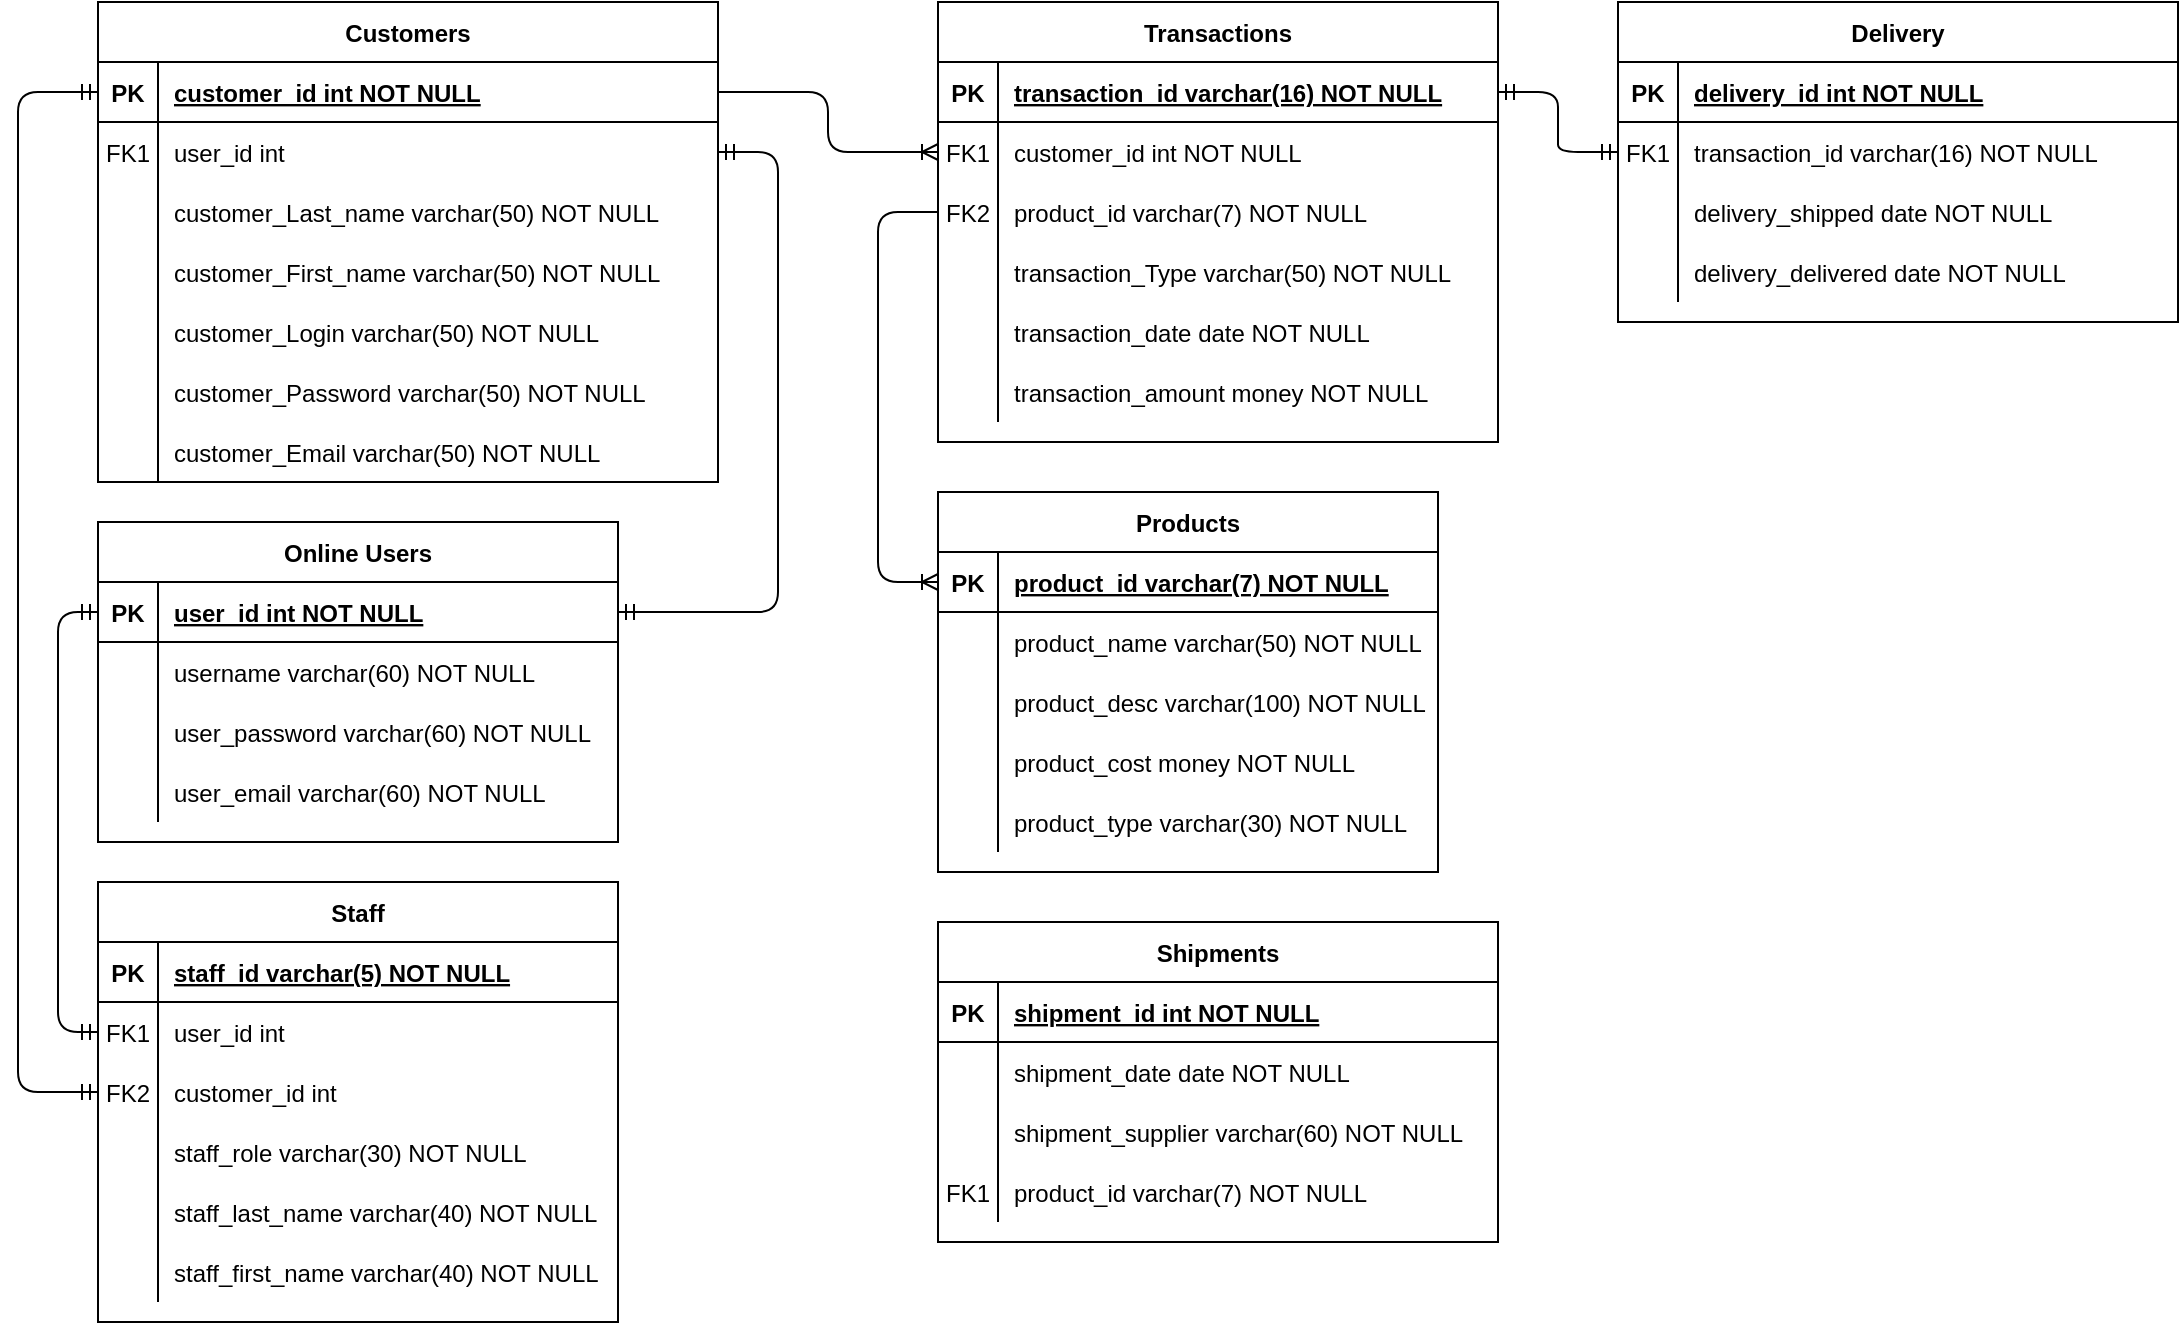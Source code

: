 <mxfile version="15.0.5" type="github">
  <diagram id="R2lEEEUBdFMjLlhIrx00" name="Page-1">
    <mxGraphModel dx="1497" dy="776" grid="1" gridSize="10" guides="1" tooltips="1" connect="1" arrows="1" fold="1" page="1" pageScale="1" pageWidth="850" pageHeight="1100" math="0" shadow="0" extFonts="Permanent Marker^https://fonts.googleapis.com/css?family=Permanent+Marker">
      <root>
        <mxCell id="0" />
        <mxCell id="1" parent="0" />
        <mxCell id="C-vyLk0tnHw3VtMMgP7b-2" value="Transactions" style="shape=table;startSize=30;container=1;collapsible=1;childLayout=tableLayout;fixedRows=1;rowLines=0;fontStyle=1;align=center;resizeLast=1;" parent="1" vertex="1">
          <mxGeometry x="510" y="80" width="280" height="220" as="geometry" />
        </mxCell>
        <mxCell id="C-vyLk0tnHw3VtMMgP7b-3" value="" style="shape=partialRectangle;collapsible=0;dropTarget=0;pointerEvents=0;fillColor=none;points=[[0,0.5],[1,0.5]];portConstraint=eastwest;top=0;left=0;right=0;bottom=1;" parent="C-vyLk0tnHw3VtMMgP7b-2" vertex="1">
          <mxGeometry y="30" width="280" height="30" as="geometry" />
        </mxCell>
        <mxCell id="C-vyLk0tnHw3VtMMgP7b-4" value="PK" style="shape=partialRectangle;overflow=hidden;connectable=0;fillColor=none;top=0;left=0;bottom=0;right=0;fontStyle=1;" parent="C-vyLk0tnHw3VtMMgP7b-3" vertex="1">
          <mxGeometry width="30" height="30" as="geometry" />
        </mxCell>
        <mxCell id="C-vyLk0tnHw3VtMMgP7b-5" value="transaction_id varchar(16) NOT NULL " style="shape=partialRectangle;overflow=hidden;connectable=0;fillColor=none;top=0;left=0;bottom=0;right=0;align=left;spacingLeft=6;fontStyle=5;" parent="C-vyLk0tnHw3VtMMgP7b-3" vertex="1">
          <mxGeometry x="30" width="250" height="30" as="geometry" />
        </mxCell>
        <mxCell id="ZlG9DIzMTzp9tEVPSgAF-17" value="" style="shape=partialRectangle;collapsible=0;dropTarget=0;pointerEvents=0;fillColor=none;points=[[0,0.5],[1,0.5]];portConstraint=eastwest;top=0;left=0;right=0;bottom=0;" vertex="1" parent="C-vyLk0tnHw3VtMMgP7b-2">
          <mxGeometry y="60" width="280" height="30" as="geometry" />
        </mxCell>
        <mxCell id="ZlG9DIzMTzp9tEVPSgAF-18" value="FK1" style="shape=partialRectangle;overflow=hidden;connectable=0;fillColor=none;top=0;left=0;bottom=0;right=0;" vertex="1" parent="ZlG9DIzMTzp9tEVPSgAF-17">
          <mxGeometry width="30" height="30" as="geometry" />
        </mxCell>
        <mxCell id="ZlG9DIzMTzp9tEVPSgAF-19" value="customer_id int NOT NULL" style="shape=partialRectangle;overflow=hidden;connectable=0;fillColor=none;top=0;left=0;bottom=0;right=0;align=left;spacingLeft=6;" vertex="1" parent="ZlG9DIzMTzp9tEVPSgAF-17">
          <mxGeometry x="30" width="250" height="30" as="geometry" />
        </mxCell>
        <mxCell id="ZlG9DIzMTzp9tEVPSgAF-20" value="" style="shape=partialRectangle;collapsible=0;dropTarget=0;pointerEvents=0;fillColor=none;points=[[0,0.5],[1,0.5]];portConstraint=eastwest;top=0;left=0;right=0;bottom=0;" vertex="1" parent="C-vyLk0tnHw3VtMMgP7b-2">
          <mxGeometry y="90" width="280" height="30" as="geometry" />
        </mxCell>
        <mxCell id="ZlG9DIzMTzp9tEVPSgAF-21" value="FK2" style="shape=partialRectangle;overflow=hidden;connectable=0;fillColor=none;top=0;left=0;bottom=0;right=0;" vertex="1" parent="ZlG9DIzMTzp9tEVPSgAF-20">
          <mxGeometry width="30" height="30" as="geometry" />
        </mxCell>
        <mxCell id="ZlG9DIzMTzp9tEVPSgAF-22" value="product_id varchar(7) NOT NULL" style="shape=partialRectangle;overflow=hidden;connectable=0;fillColor=none;top=0;left=0;bottom=0;right=0;align=left;spacingLeft=6;" vertex="1" parent="ZlG9DIzMTzp9tEVPSgAF-20">
          <mxGeometry x="30" width="250" height="30" as="geometry" />
        </mxCell>
        <mxCell id="C-vyLk0tnHw3VtMMgP7b-6" value="" style="shape=partialRectangle;collapsible=0;dropTarget=0;pointerEvents=0;fillColor=none;points=[[0,0.5],[1,0.5]];portConstraint=eastwest;top=0;left=0;right=0;bottom=0;" parent="C-vyLk0tnHw3VtMMgP7b-2" vertex="1">
          <mxGeometry y="120" width="280" height="30" as="geometry" />
        </mxCell>
        <mxCell id="C-vyLk0tnHw3VtMMgP7b-7" value="" style="shape=partialRectangle;overflow=hidden;connectable=0;fillColor=none;top=0;left=0;bottom=0;right=0;" parent="C-vyLk0tnHw3VtMMgP7b-6" vertex="1">
          <mxGeometry width="30" height="30" as="geometry" />
        </mxCell>
        <mxCell id="C-vyLk0tnHw3VtMMgP7b-8" value="transaction_Type varchar(50) NOT NULL" style="shape=partialRectangle;overflow=hidden;connectable=0;fillColor=none;top=0;left=0;bottom=0;right=0;align=left;spacingLeft=6;" parent="C-vyLk0tnHw3VtMMgP7b-6" vertex="1">
          <mxGeometry x="30" width="250" height="30" as="geometry" />
        </mxCell>
        <mxCell id="C-vyLk0tnHw3VtMMgP7b-9" value="" style="shape=partialRectangle;collapsible=0;dropTarget=0;pointerEvents=0;fillColor=none;points=[[0,0.5],[1,0.5]];portConstraint=eastwest;top=0;left=0;right=0;bottom=0;" parent="C-vyLk0tnHw3VtMMgP7b-2" vertex="1">
          <mxGeometry y="150" width="280" height="30" as="geometry" />
        </mxCell>
        <mxCell id="C-vyLk0tnHw3VtMMgP7b-10" value="" style="shape=partialRectangle;overflow=hidden;connectable=0;fillColor=none;top=0;left=0;bottom=0;right=0;" parent="C-vyLk0tnHw3VtMMgP7b-9" vertex="1">
          <mxGeometry width="30" height="30" as="geometry" />
        </mxCell>
        <mxCell id="C-vyLk0tnHw3VtMMgP7b-11" value="transaction_date date NOT NULL" style="shape=partialRectangle;overflow=hidden;connectable=0;fillColor=none;top=0;left=0;bottom=0;right=0;align=left;spacingLeft=6;" parent="C-vyLk0tnHw3VtMMgP7b-9" vertex="1">
          <mxGeometry x="30" width="250" height="30" as="geometry" />
        </mxCell>
        <mxCell id="ZlG9DIzMTzp9tEVPSgAF-14" value="" style="shape=partialRectangle;collapsible=0;dropTarget=0;pointerEvents=0;fillColor=none;points=[[0,0.5],[1,0.5]];portConstraint=eastwest;top=0;left=0;right=0;bottom=0;" vertex="1" parent="C-vyLk0tnHw3VtMMgP7b-2">
          <mxGeometry y="180" width="280" height="30" as="geometry" />
        </mxCell>
        <mxCell id="ZlG9DIzMTzp9tEVPSgAF-15" value="" style="shape=partialRectangle;overflow=hidden;connectable=0;fillColor=none;top=0;left=0;bottom=0;right=0;" vertex="1" parent="ZlG9DIzMTzp9tEVPSgAF-14">
          <mxGeometry width="30" height="30" as="geometry" />
        </mxCell>
        <mxCell id="ZlG9DIzMTzp9tEVPSgAF-16" value="transaction_amount money NOT NULL" style="shape=partialRectangle;overflow=hidden;connectable=0;fillColor=none;top=0;left=0;bottom=0;right=0;align=left;spacingLeft=6;" vertex="1" parent="ZlG9DIzMTzp9tEVPSgAF-14">
          <mxGeometry x="30" width="250" height="30" as="geometry" />
        </mxCell>
        <mxCell id="C-vyLk0tnHw3VtMMgP7b-13" value="Products" style="shape=table;startSize=30;container=1;collapsible=1;childLayout=tableLayout;fixedRows=1;rowLines=0;fontStyle=1;align=center;resizeLast=1;" parent="1" vertex="1">
          <mxGeometry x="510" y="325" width="250" height="190" as="geometry">
            <mxRectangle x="510" y="325" width="80" height="30" as="alternateBounds" />
          </mxGeometry>
        </mxCell>
        <mxCell id="C-vyLk0tnHw3VtMMgP7b-14" value="" style="shape=partialRectangle;collapsible=0;dropTarget=0;pointerEvents=0;fillColor=none;points=[[0,0.5],[1,0.5]];portConstraint=eastwest;top=0;left=0;right=0;bottom=1;" parent="C-vyLk0tnHw3VtMMgP7b-13" vertex="1">
          <mxGeometry y="30" width="250" height="30" as="geometry" />
        </mxCell>
        <mxCell id="C-vyLk0tnHw3VtMMgP7b-15" value="PK" style="shape=partialRectangle;overflow=hidden;connectable=0;fillColor=none;top=0;left=0;bottom=0;right=0;fontStyle=1;" parent="C-vyLk0tnHw3VtMMgP7b-14" vertex="1">
          <mxGeometry width="30" height="30" as="geometry" />
        </mxCell>
        <mxCell id="C-vyLk0tnHw3VtMMgP7b-16" value="product_id varchar(7) NOT NULL" style="shape=partialRectangle;overflow=hidden;connectable=0;fillColor=none;top=0;left=0;bottom=0;right=0;align=left;spacingLeft=6;fontStyle=5;" parent="C-vyLk0tnHw3VtMMgP7b-14" vertex="1">
          <mxGeometry x="30" width="220" height="30" as="geometry" />
        </mxCell>
        <mxCell id="C-vyLk0tnHw3VtMMgP7b-17" value="" style="shape=partialRectangle;collapsible=0;dropTarget=0;pointerEvents=0;fillColor=none;points=[[0,0.5],[1,0.5]];portConstraint=eastwest;top=0;left=0;right=0;bottom=0;" parent="C-vyLk0tnHw3VtMMgP7b-13" vertex="1">
          <mxGeometry y="60" width="250" height="30" as="geometry" />
        </mxCell>
        <mxCell id="C-vyLk0tnHw3VtMMgP7b-18" value="" style="shape=partialRectangle;overflow=hidden;connectable=0;fillColor=none;top=0;left=0;bottom=0;right=0;" parent="C-vyLk0tnHw3VtMMgP7b-17" vertex="1">
          <mxGeometry width="30" height="30" as="geometry" />
        </mxCell>
        <mxCell id="C-vyLk0tnHw3VtMMgP7b-19" value="product_name varchar(50) NOT NULL" style="shape=partialRectangle;overflow=hidden;connectable=0;fillColor=none;top=0;left=0;bottom=0;right=0;align=left;spacingLeft=6;" parent="C-vyLk0tnHw3VtMMgP7b-17" vertex="1">
          <mxGeometry x="30" width="220" height="30" as="geometry" />
        </mxCell>
        <mxCell id="C-vyLk0tnHw3VtMMgP7b-20" value="" style="shape=partialRectangle;collapsible=0;dropTarget=0;pointerEvents=0;fillColor=none;points=[[0,0.5],[1,0.5]];portConstraint=eastwest;top=0;left=0;right=0;bottom=0;" parent="C-vyLk0tnHw3VtMMgP7b-13" vertex="1">
          <mxGeometry y="90" width="250" height="30" as="geometry" />
        </mxCell>
        <mxCell id="C-vyLk0tnHw3VtMMgP7b-21" value="" style="shape=partialRectangle;overflow=hidden;connectable=0;fillColor=none;top=0;left=0;bottom=0;right=0;" parent="C-vyLk0tnHw3VtMMgP7b-20" vertex="1">
          <mxGeometry width="30" height="30" as="geometry" />
        </mxCell>
        <mxCell id="C-vyLk0tnHw3VtMMgP7b-22" value="product_desc varchar(100) NOT NULL" style="shape=partialRectangle;overflow=hidden;connectable=0;fillColor=none;top=0;left=0;bottom=0;right=0;align=left;spacingLeft=6;" parent="C-vyLk0tnHw3VtMMgP7b-20" vertex="1">
          <mxGeometry x="30" width="220" height="30" as="geometry" />
        </mxCell>
        <mxCell id="ZlG9DIzMTzp9tEVPSgAF-23" value="" style="shape=partialRectangle;collapsible=0;dropTarget=0;pointerEvents=0;fillColor=none;points=[[0,0.5],[1,0.5]];portConstraint=eastwest;top=0;left=0;right=0;bottom=0;" vertex="1" parent="C-vyLk0tnHw3VtMMgP7b-13">
          <mxGeometry y="120" width="250" height="30" as="geometry" />
        </mxCell>
        <mxCell id="ZlG9DIzMTzp9tEVPSgAF-24" value="" style="shape=partialRectangle;overflow=hidden;connectable=0;fillColor=none;top=0;left=0;bottom=0;right=0;" vertex="1" parent="ZlG9DIzMTzp9tEVPSgAF-23">
          <mxGeometry width="30" height="30" as="geometry" />
        </mxCell>
        <mxCell id="ZlG9DIzMTzp9tEVPSgAF-25" value="product_cost money NOT NULL" style="shape=partialRectangle;overflow=hidden;connectable=0;fillColor=none;top=0;left=0;bottom=0;right=0;align=left;spacingLeft=6;" vertex="1" parent="ZlG9DIzMTzp9tEVPSgAF-23">
          <mxGeometry x="30" width="220" height="30" as="geometry" />
        </mxCell>
        <mxCell id="ZlG9DIzMTzp9tEVPSgAF-26" value="" style="shape=partialRectangle;collapsible=0;dropTarget=0;pointerEvents=0;fillColor=none;points=[[0,0.5],[1,0.5]];portConstraint=eastwest;top=0;left=0;right=0;bottom=0;" vertex="1" parent="C-vyLk0tnHw3VtMMgP7b-13">
          <mxGeometry y="150" width="250" height="30" as="geometry" />
        </mxCell>
        <mxCell id="ZlG9DIzMTzp9tEVPSgAF-27" value="" style="shape=partialRectangle;overflow=hidden;connectable=0;fillColor=none;top=0;left=0;bottom=0;right=0;" vertex="1" parent="ZlG9DIzMTzp9tEVPSgAF-26">
          <mxGeometry width="30" height="30" as="geometry" />
        </mxCell>
        <mxCell id="ZlG9DIzMTzp9tEVPSgAF-28" value="product_type varchar(30) NOT NULL" style="shape=partialRectangle;overflow=hidden;connectable=0;fillColor=none;top=0;left=0;bottom=0;right=0;align=left;spacingLeft=6;" vertex="1" parent="ZlG9DIzMTzp9tEVPSgAF-26">
          <mxGeometry x="30" width="220" height="30" as="geometry" />
        </mxCell>
        <mxCell id="C-vyLk0tnHw3VtMMgP7b-23" value="Customers" style="shape=table;startSize=30;container=1;collapsible=1;childLayout=tableLayout;fixedRows=1;rowLines=0;fontStyle=1;align=center;resizeLast=1;" parent="1" vertex="1">
          <mxGeometry x="90" y="80" width="310" height="240" as="geometry" />
        </mxCell>
        <mxCell id="C-vyLk0tnHw3VtMMgP7b-24" value="" style="shape=partialRectangle;collapsible=0;dropTarget=0;pointerEvents=0;fillColor=none;points=[[0,0.5],[1,0.5]];portConstraint=eastwest;top=0;left=0;right=0;bottom=1;" parent="C-vyLk0tnHw3VtMMgP7b-23" vertex="1">
          <mxGeometry y="30" width="310" height="30" as="geometry" />
        </mxCell>
        <mxCell id="C-vyLk0tnHw3VtMMgP7b-25" value="PK" style="shape=partialRectangle;overflow=hidden;connectable=0;fillColor=none;top=0;left=0;bottom=0;right=0;fontStyle=1;" parent="C-vyLk0tnHw3VtMMgP7b-24" vertex="1">
          <mxGeometry width="30" height="30" as="geometry" />
        </mxCell>
        <mxCell id="C-vyLk0tnHw3VtMMgP7b-26" value="customer_id int NOT NULL" style="shape=partialRectangle;overflow=hidden;connectable=0;fillColor=none;top=0;left=0;bottom=0;right=0;align=left;spacingLeft=6;fontStyle=5;" parent="C-vyLk0tnHw3VtMMgP7b-24" vertex="1">
          <mxGeometry x="30" width="280" height="30" as="geometry" />
        </mxCell>
        <mxCell id="ZlG9DIzMTzp9tEVPSgAF-80" value="" style="shape=partialRectangle;collapsible=0;dropTarget=0;pointerEvents=0;fillColor=none;points=[[0,0.5],[1,0.5]];portConstraint=eastwest;top=0;left=0;right=0;bottom=0;" vertex="1" parent="C-vyLk0tnHw3VtMMgP7b-23">
          <mxGeometry y="60" width="310" height="30" as="geometry" />
        </mxCell>
        <mxCell id="ZlG9DIzMTzp9tEVPSgAF-81" value="FK1" style="shape=partialRectangle;overflow=hidden;connectable=0;fillColor=none;top=0;left=0;bottom=0;right=0;" vertex="1" parent="ZlG9DIzMTzp9tEVPSgAF-80">
          <mxGeometry width="30" height="30" as="geometry" />
        </mxCell>
        <mxCell id="ZlG9DIzMTzp9tEVPSgAF-82" value="user_id int " style="shape=partialRectangle;overflow=hidden;connectable=0;fillColor=none;top=0;left=0;bottom=0;right=0;align=left;spacingLeft=6;" vertex="1" parent="ZlG9DIzMTzp9tEVPSgAF-80">
          <mxGeometry x="30" width="280" height="30" as="geometry" />
        </mxCell>
        <mxCell id="C-vyLk0tnHw3VtMMgP7b-27" value="" style="shape=partialRectangle;collapsible=0;dropTarget=0;pointerEvents=0;fillColor=none;points=[[0,0.5],[1,0.5]];portConstraint=eastwest;top=0;left=0;right=0;bottom=0;" parent="C-vyLk0tnHw3VtMMgP7b-23" vertex="1">
          <mxGeometry y="90" width="310" height="30" as="geometry" />
        </mxCell>
        <mxCell id="C-vyLk0tnHw3VtMMgP7b-28" value="" style="shape=partialRectangle;overflow=hidden;connectable=0;fillColor=none;top=0;left=0;bottom=0;right=0;" parent="C-vyLk0tnHw3VtMMgP7b-27" vertex="1">
          <mxGeometry width="30" height="30" as="geometry" />
        </mxCell>
        <mxCell id="C-vyLk0tnHw3VtMMgP7b-29" value="customer_Last_name varchar(50) NOT NULL " style="shape=partialRectangle;overflow=hidden;connectable=0;fillColor=none;top=0;left=0;bottom=0;right=0;align=left;spacingLeft=6;" parent="C-vyLk0tnHw3VtMMgP7b-27" vertex="1">
          <mxGeometry x="30" width="280" height="30" as="geometry" />
        </mxCell>
        <mxCell id="ZlG9DIzMTzp9tEVPSgAF-2" value="" style="shape=partialRectangle;collapsible=0;dropTarget=0;pointerEvents=0;fillColor=none;points=[[0,0.5],[1,0.5]];portConstraint=eastwest;top=0;left=0;right=0;bottom=0;" vertex="1" parent="C-vyLk0tnHw3VtMMgP7b-23">
          <mxGeometry y="120" width="310" height="30" as="geometry" />
        </mxCell>
        <mxCell id="ZlG9DIzMTzp9tEVPSgAF-3" value="" style="shape=partialRectangle;overflow=hidden;connectable=0;fillColor=none;top=0;left=0;bottom=0;right=0;" vertex="1" parent="ZlG9DIzMTzp9tEVPSgAF-2">
          <mxGeometry width="30" height="30" as="geometry" />
        </mxCell>
        <mxCell id="ZlG9DIzMTzp9tEVPSgAF-4" value="customer_First_name varchar(50) NOT NULL " style="shape=partialRectangle;overflow=hidden;connectable=0;fillColor=none;top=0;left=0;bottom=0;right=0;align=left;spacingLeft=6;" vertex="1" parent="ZlG9DIzMTzp9tEVPSgAF-2">
          <mxGeometry x="30" width="280" height="30" as="geometry" />
        </mxCell>
        <mxCell id="ZlG9DIzMTzp9tEVPSgAF-5" value="" style="shape=partialRectangle;collapsible=0;dropTarget=0;pointerEvents=0;fillColor=none;points=[[0,0.5],[1,0.5]];portConstraint=eastwest;top=0;left=0;right=0;bottom=0;" vertex="1" parent="C-vyLk0tnHw3VtMMgP7b-23">
          <mxGeometry y="150" width="310" height="30" as="geometry" />
        </mxCell>
        <mxCell id="ZlG9DIzMTzp9tEVPSgAF-6" value="" style="shape=partialRectangle;overflow=hidden;connectable=0;fillColor=none;top=0;left=0;bottom=0;right=0;" vertex="1" parent="ZlG9DIzMTzp9tEVPSgAF-5">
          <mxGeometry width="30" height="30" as="geometry" />
        </mxCell>
        <mxCell id="ZlG9DIzMTzp9tEVPSgAF-7" value="customer_Login varchar(50) NOT NULL " style="shape=partialRectangle;overflow=hidden;connectable=0;fillColor=none;top=0;left=0;bottom=0;right=0;align=left;spacingLeft=6;" vertex="1" parent="ZlG9DIzMTzp9tEVPSgAF-5">
          <mxGeometry x="30" width="280" height="30" as="geometry" />
        </mxCell>
        <mxCell id="ZlG9DIzMTzp9tEVPSgAF-8" value="" style="shape=partialRectangle;collapsible=0;dropTarget=0;pointerEvents=0;fillColor=none;points=[[0,0.5],[1,0.5]];portConstraint=eastwest;top=0;left=0;right=0;bottom=0;" vertex="1" parent="C-vyLk0tnHw3VtMMgP7b-23">
          <mxGeometry y="180" width="310" height="30" as="geometry" />
        </mxCell>
        <mxCell id="ZlG9DIzMTzp9tEVPSgAF-9" value="" style="shape=partialRectangle;overflow=hidden;connectable=0;fillColor=none;top=0;left=0;bottom=0;right=0;" vertex="1" parent="ZlG9DIzMTzp9tEVPSgAF-8">
          <mxGeometry width="30" height="30" as="geometry" />
        </mxCell>
        <mxCell id="ZlG9DIzMTzp9tEVPSgAF-10" value="customer_Password varchar(50) NOT NULL " style="shape=partialRectangle;overflow=hidden;connectable=0;fillColor=none;top=0;left=0;bottom=0;right=0;align=left;spacingLeft=6;" vertex="1" parent="ZlG9DIzMTzp9tEVPSgAF-8">
          <mxGeometry x="30" width="280" height="30" as="geometry" />
        </mxCell>
        <mxCell id="ZlG9DIzMTzp9tEVPSgAF-11" value="" style="shape=partialRectangle;collapsible=0;dropTarget=0;pointerEvents=0;fillColor=none;points=[[0,0.5],[1,0.5]];portConstraint=eastwest;top=0;left=0;right=0;bottom=0;" vertex="1" parent="C-vyLk0tnHw3VtMMgP7b-23">
          <mxGeometry y="210" width="310" height="30" as="geometry" />
        </mxCell>
        <mxCell id="ZlG9DIzMTzp9tEVPSgAF-12" value="" style="shape=partialRectangle;overflow=hidden;connectable=0;fillColor=none;top=0;left=0;bottom=0;right=0;" vertex="1" parent="ZlG9DIzMTzp9tEVPSgAF-11">
          <mxGeometry width="30" height="30" as="geometry" />
        </mxCell>
        <mxCell id="ZlG9DIzMTzp9tEVPSgAF-13" value="customer_Email varchar(50) NOT NULL " style="shape=partialRectangle;overflow=hidden;connectable=0;fillColor=none;top=0;left=0;bottom=0;right=0;align=left;spacingLeft=6;" vertex="1" parent="ZlG9DIzMTzp9tEVPSgAF-11">
          <mxGeometry x="30" width="280" height="30" as="geometry" />
        </mxCell>
        <mxCell id="ZlG9DIzMTzp9tEVPSgAF-29" value="Shipments" style="shape=table;startSize=30;container=1;collapsible=1;childLayout=tableLayout;fixedRows=1;rowLines=0;fontStyle=1;align=center;resizeLast=1;" vertex="1" parent="1">
          <mxGeometry x="510" y="540" width="280" height="160" as="geometry">
            <mxRectangle x="510" y="540" width="90" height="30" as="alternateBounds" />
          </mxGeometry>
        </mxCell>
        <mxCell id="ZlG9DIzMTzp9tEVPSgAF-30" value="" style="shape=partialRectangle;collapsible=0;dropTarget=0;pointerEvents=0;fillColor=none;top=0;left=0;bottom=1;right=0;points=[[0,0.5],[1,0.5]];portConstraint=eastwest;" vertex="1" parent="ZlG9DIzMTzp9tEVPSgAF-29">
          <mxGeometry y="30" width="280" height="30" as="geometry" />
        </mxCell>
        <mxCell id="ZlG9DIzMTzp9tEVPSgAF-31" value="PK" style="shape=partialRectangle;connectable=0;fillColor=none;top=0;left=0;bottom=0;right=0;fontStyle=1;overflow=hidden;" vertex="1" parent="ZlG9DIzMTzp9tEVPSgAF-30">
          <mxGeometry width="30" height="30" as="geometry" />
        </mxCell>
        <mxCell id="ZlG9DIzMTzp9tEVPSgAF-32" value="shipment_id int NOT NULL" style="shape=partialRectangle;connectable=0;fillColor=none;top=0;left=0;bottom=0;right=0;align=left;spacingLeft=6;fontStyle=5;overflow=hidden;" vertex="1" parent="ZlG9DIzMTzp9tEVPSgAF-30">
          <mxGeometry x="30" width="250" height="30" as="geometry" />
        </mxCell>
        <mxCell id="ZlG9DIzMTzp9tEVPSgAF-33" value="" style="shape=partialRectangle;collapsible=0;dropTarget=0;pointerEvents=0;fillColor=none;top=0;left=0;bottom=0;right=0;points=[[0,0.5],[1,0.5]];portConstraint=eastwest;" vertex="1" parent="ZlG9DIzMTzp9tEVPSgAF-29">
          <mxGeometry y="60" width="280" height="30" as="geometry" />
        </mxCell>
        <mxCell id="ZlG9DIzMTzp9tEVPSgAF-34" value="" style="shape=partialRectangle;connectable=0;fillColor=none;top=0;left=0;bottom=0;right=0;editable=1;overflow=hidden;" vertex="1" parent="ZlG9DIzMTzp9tEVPSgAF-33">
          <mxGeometry width="30" height="30" as="geometry" />
        </mxCell>
        <mxCell id="ZlG9DIzMTzp9tEVPSgAF-35" value="shipment_date date NOT NULL" style="shape=partialRectangle;connectable=0;fillColor=none;top=0;left=0;bottom=0;right=0;align=left;spacingLeft=6;overflow=hidden;" vertex="1" parent="ZlG9DIzMTzp9tEVPSgAF-33">
          <mxGeometry x="30" width="250" height="30" as="geometry" />
        </mxCell>
        <mxCell id="ZlG9DIzMTzp9tEVPSgAF-36" value="" style="shape=partialRectangle;collapsible=0;dropTarget=0;pointerEvents=0;fillColor=none;top=0;left=0;bottom=0;right=0;points=[[0,0.5],[1,0.5]];portConstraint=eastwest;" vertex="1" parent="ZlG9DIzMTzp9tEVPSgAF-29">
          <mxGeometry y="90" width="280" height="30" as="geometry" />
        </mxCell>
        <mxCell id="ZlG9DIzMTzp9tEVPSgAF-37" value="" style="shape=partialRectangle;connectable=0;fillColor=none;top=0;left=0;bottom=0;right=0;editable=1;overflow=hidden;" vertex="1" parent="ZlG9DIzMTzp9tEVPSgAF-36">
          <mxGeometry width="30" height="30" as="geometry" />
        </mxCell>
        <mxCell id="ZlG9DIzMTzp9tEVPSgAF-38" value="shipment_supplier varchar(60) NOT NULL" style="shape=partialRectangle;connectable=0;fillColor=none;top=0;left=0;bottom=0;right=0;align=left;spacingLeft=6;overflow=hidden;" vertex="1" parent="ZlG9DIzMTzp9tEVPSgAF-36">
          <mxGeometry x="30" width="250" height="30" as="geometry" />
        </mxCell>
        <mxCell id="ZlG9DIzMTzp9tEVPSgAF-39" value="" style="shape=partialRectangle;collapsible=0;dropTarget=0;pointerEvents=0;fillColor=none;top=0;left=0;bottom=0;right=0;points=[[0,0.5],[1,0.5]];portConstraint=eastwest;" vertex="1" parent="ZlG9DIzMTzp9tEVPSgAF-29">
          <mxGeometry y="120" width="280" height="30" as="geometry" />
        </mxCell>
        <mxCell id="ZlG9DIzMTzp9tEVPSgAF-40" value="FK1" style="shape=partialRectangle;connectable=0;fillColor=none;top=0;left=0;bottom=0;right=0;editable=1;overflow=hidden;" vertex="1" parent="ZlG9DIzMTzp9tEVPSgAF-39">
          <mxGeometry width="30" height="30" as="geometry" />
        </mxCell>
        <mxCell id="ZlG9DIzMTzp9tEVPSgAF-41" value="product_id varchar(7) NOT NULL" style="shape=partialRectangle;connectable=0;fillColor=none;top=0;left=0;bottom=0;right=0;align=left;spacingLeft=6;overflow=hidden;" vertex="1" parent="ZlG9DIzMTzp9tEVPSgAF-39">
          <mxGeometry x="30" width="250" height="30" as="geometry" />
        </mxCell>
        <mxCell id="ZlG9DIzMTzp9tEVPSgAF-42" value="Staff" style="shape=table;startSize=30;container=1;collapsible=1;childLayout=tableLayout;fixedRows=1;rowLines=0;fontStyle=1;align=center;resizeLast=1;" vertex="1" parent="1">
          <mxGeometry x="90" y="520" width="260" height="220" as="geometry" />
        </mxCell>
        <mxCell id="ZlG9DIzMTzp9tEVPSgAF-43" value="" style="shape=partialRectangle;collapsible=0;dropTarget=0;pointerEvents=0;fillColor=none;top=0;left=0;bottom=1;right=0;points=[[0,0.5],[1,0.5]];portConstraint=eastwest;" vertex="1" parent="ZlG9DIzMTzp9tEVPSgAF-42">
          <mxGeometry y="30" width="260" height="30" as="geometry" />
        </mxCell>
        <mxCell id="ZlG9DIzMTzp9tEVPSgAF-44" value="PK" style="shape=partialRectangle;connectable=0;fillColor=none;top=0;left=0;bottom=0;right=0;fontStyle=1;overflow=hidden;" vertex="1" parent="ZlG9DIzMTzp9tEVPSgAF-43">
          <mxGeometry width="30" height="30" as="geometry" />
        </mxCell>
        <mxCell id="ZlG9DIzMTzp9tEVPSgAF-45" value="staff_id varchar(5) NOT NULL" style="shape=partialRectangle;connectable=0;fillColor=none;top=0;left=0;bottom=0;right=0;align=left;spacingLeft=6;fontStyle=5;overflow=hidden;" vertex="1" parent="ZlG9DIzMTzp9tEVPSgAF-43">
          <mxGeometry x="30" width="230" height="30" as="geometry" />
        </mxCell>
        <mxCell id="ZlG9DIzMTzp9tEVPSgAF-55" value="" style="shape=partialRectangle;collapsible=0;dropTarget=0;pointerEvents=0;fillColor=none;top=0;left=0;bottom=0;right=0;points=[[0,0.5],[1,0.5]];portConstraint=eastwest;" vertex="1" parent="ZlG9DIzMTzp9tEVPSgAF-42">
          <mxGeometry y="60" width="260" height="30" as="geometry" />
        </mxCell>
        <mxCell id="ZlG9DIzMTzp9tEVPSgAF-56" value="FK1" style="shape=partialRectangle;connectable=0;fillColor=none;top=0;left=0;bottom=0;right=0;editable=1;overflow=hidden;" vertex="1" parent="ZlG9DIzMTzp9tEVPSgAF-55">
          <mxGeometry width="30" height="30" as="geometry" />
        </mxCell>
        <mxCell id="ZlG9DIzMTzp9tEVPSgAF-57" value="user_id int " style="shape=partialRectangle;connectable=0;fillColor=none;top=0;left=0;bottom=0;right=0;align=left;spacingLeft=6;overflow=hidden;" vertex="1" parent="ZlG9DIzMTzp9tEVPSgAF-55">
          <mxGeometry x="30" width="230" height="30" as="geometry" />
        </mxCell>
        <mxCell id="ZlG9DIzMTzp9tEVPSgAF-83" value="" style="shape=partialRectangle;collapsible=0;dropTarget=0;pointerEvents=0;fillColor=none;top=0;left=0;bottom=0;right=0;points=[[0,0.5],[1,0.5]];portConstraint=eastwest;" vertex="1" parent="ZlG9DIzMTzp9tEVPSgAF-42">
          <mxGeometry y="90" width="260" height="30" as="geometry" />
        </mxCell>
        <mxCell id="ZlG9DIzMTzp9tEVPSgAF-84" value="FK2" style="shape=partialRectangle;connectable=0;fillColor=none;top=0;left=0;bottom=0;right=0;editable=1;overflow=hidden;" vertex="1" parent="ZlG9DIzMTzp9tEVPSgAF-83">
          <mxGeometry width="30" height="30" as="geometry" />
        </mxCell>
        <mxCell id="ZlG9DIzMTzp9tEVPSgAF-85" value="customer_id int " style="shape=partialRectangle;connectable=0;fillColor=none;top=0;left=0;bottom=0;right=0;align=left;spacingLeft=6;overflow=hidden;" vertex="1" parent="ZlG9DIzMTzp9tEVPSgAF-83">
          <mxGeometry x="30" width="230" height="30" as="geometry" />
        </mxCell>
        <mxCell id="ZlG9DIzMTzp9tEVPSgAF-46" value="" style="shape=partialRectangle;collapsible=0;dropTarget=0;pointerEvents=0;fillColor=none;top=0;left=0;bottom=0;right=0;points=[[0,0.5],[1,0.5]];portConstraint=eastwest;" vertex="1" parent="ZlG9DIzMTzp9tEVPSgAF-42">
          <mxGeometry y="120" width="260" height="30" as="geometry" />
        </mxCell>
        <mxCell id="ZlG9DIzMTzp9tEVPSgAF-47" value="" style="shape=partialRectangle;connectable=0;fillColor=none;top=0;left=0;bottom=0;right=0;editable=1;overflow=hidden;" vertex="1" parent="ZlG9DIzMTzp9tEVPSgAF-46">
          <mxGeometry width="30" height="30" as="geometry" />
        </mxCell>
        <mxCell id="ZlG9DIzMTzp9tEVPSgAF-48" value="staff_role varchar(30) NOT NULL" style="shape=partialRectangle;connectable=0;fillColor=none;top=0;left=0;bottom=0;right=0;align=left;spacingLeft=6;overflow=hidden;" vertex="1" parent="ZlG9DIzMTzp9tEVPSgAF-46">
          <mxGeometry x="30" width="230" height="30" as="geometry" />
        </mxCell>
        <mxCell id="ZlG9DIzMTzp9tEVPSgAF-49" value="" style="shape=partialRectangle;collapsible=0;dropTarget=0;pointerEvents=0;fillColor=none;top=0;left=0;bottom=0;right=0;points=[[0,0.5],[1,0.5]];portConstraint=eastwest;" vertex="1" parent="ZlG9DIzMTzp9tEVPSgAF-42">
          <mxGeometry y="150" width="260" height="30" as="geometry" />
        </mxCell>
        <mxCell id="ZlG9DIzMTzp9tEVPSgAF-50" value="" style="shape=partialRectangle;connectable=0;fillColor=none;top=0;left=0;bottom=0;right=0;editable=1;overflow=hidden;" vertex="1" parent="ZlG9DIzMTzp9tEVPSgAF-49">
          <mxGeometry width="30" height="30" as="geometry" />
        </mxCell>
        <mxCell id="ZlG9DIzMTzp9tEVPSgAF-51" value="staff_last_name varchar(40) NOT NULL" style="shape=partialRectangle;connectable=0;fillColor=none;top=0;left=0;bottom=0;right=0;align=left;spacingLeft=6;overflow=hidden;" vertex="1" parent="ZlG9DIzMTzp9tEVPSgAF-49">
          <mxGeometry x="30" width="230" height="30" as="geometry" />
        </mxCell>
        <mxCell id="ZlG9DIzMTzp9tEVPSgAF-52" value="" style="shape=partialRectangle;collapsible=0;dropTarget=0;pointerEvents=0;fillColor=none;top=0;left=0;bottom=0;right=0;points=[[0,0.5],[1,0.5]];portConstraint=eastwest;" vertex="1" parent="ZlG9DIzMTzp9tEVPSgAF-42">
          <mxGeometry y="180" width="260" height="30" as="geometry" />
        </mxCell>
        <mxCell id="ZlG9DIzMTzp9tEVPSgAF-53" value="" style="shape=partialRectangle;connectable=0;fillColor=none;top=0;left=0;bottom=0;right=0;editable=1;overflow=hidden;" vertex="1" parent="ZlG9DIzMTzp9tEVPSgAF-52">
          <mxGeometry width="30" height="30" as="geometry" />
        </mxCell>
        <mxCell id="ZlG9DIzMTzp9tEVPSgAF-54" value="staff_first_name varchar(40) NOT NULL" style="shape=partialRectangle;connectable=0;fillColor=none;top=0;left=0;bottom=0;right=0;align=left;spacingLeft=6;overflow=hidden;" vertex="1" parent="ZlG9DIzMTzp9tEVPSgAF-52">
          <mxGeometry x="30" width="230" height="30" as="geometry" />
        </mxCell>
        <mxCell id="ZlG9DIzMTzp9tEVPSgAF-86" value="Online Users" style="shape=table;startSize=30;container=1;collapsible=1;childLayout=tableLayout;fixedRows=1;rowLines=0;fontStyle=1;align=center;resizeLast=1;" vertex="1" parent="1">
          <mxGeometry x="90" y="340" width="260" height="160" as="geometry" />
        </mxCell>
        <mxCell id="ZlG9DIzMTzp9tEVPSgAF-87" value="" style="shape=partialRectangle;collapsible=0;dropTarget=0;pointerEvents=0;fillColor=none;top=0;left=0;bottom=1;right=0;points=[[0,0.5],[1,0.5]];portConstraint=eastwest;" vertex="1" parent="ZlG9DIzMTzp9tEVPSgAF-86">
          <mxGeometry y="30" width="260" height="30" as="geometry" />
        </mxCell>
        <mxCell id="ZlG9DIzMTzp9tEVPSgAF-88" value="PK" style="shape=partialRectangle;connectable=0;fillColor=none;top=0;left=0;bottom=0;right=0;fontStyle=1;overflow=hidden;" vertex="1" parent="ZlG9DIzMTzp9tEVPSgAF-87">
          <mxGeometry width="30" height="30" as="geometry" />
        </mxCell>
        <mxCell id="ZlG9DIzMTzp9tEVPSgAF-89" value="user_id int NOT NULL" style="shape=partialRectangle;connectable=0;fillColor=none;top=0;left=0;bottom=0;right=0;align=left;spacingLeft=6;fontStyle=5;overflow=hidden;" vertex="1" parent="ZlG9DIzMTzp9tEVPSgAF-87">
          <mxGeometry x="30" width="230" height="30" as="geometry" />
        </mxCell>
        <mxCell id="ZlG9DIzMTzp9tEVPSgAF-90" value="" style="shape=partialRectangle;collapsible=0;dropTarget=0;pointerEvents=0;fillColor=none;top=0;left=0;bottom=0;right=0;points=[[0,0.5],[1,0.5]];portConstraint=eastwest;" vertex="1" parent="ZlG9DIzMTzp9tEVPSgAF-86">
          <mxGeometry y="60" width="260" height="30" as="geometry" />
        </mxCell>
        <mxCell id="ZlG9DIzMTzp9tEVPSgAF-91" value="" style="shape=partialRectangle;connectable=0;fillColor=none;top=0;left=0;bottom=0;right=0;editable=1;overflow=hidden;" vertex="1" parent="ZlG9DIzMTzp9tEVPSgAF-90">
          <mxGeometry width="30" height="30" as="geometry" />
        </mxCell>
        <mxCell id="ZlG9DIzMTzp9tEVPSgAF-92" value="username varchar(60) NOT NULL" style="shape=partialRectangle;connectable=0;fillColor=none;top=0;left=0;bottom=0;right=0;align=left;spacingLeft=6;overflow=hidden;" vertex="1" parent="ZlG9DIzMTzp9tEVPSgAF-90">
          <mxGeometry x="30" width="230" height="30" as="geometry" />
        </mxCell>
        <mxCell id="ZlG9DIzMTzp9tEVPSgAF-93" value="" style="shape=partialRectangle;collapsible=0;dropTarget=0;pointerEvents=0;fillColor=none;top=0;left=0;bottom=0;right=0;points=[[0,0.5],[1,0.5]];portConstraint=eastwest;" vertex="1" parent="ZlG9DIzMTzp9tEVPSgAF-86">
          <mxGeometry y="90" width="260" height="30" as="geometry" />
        </mxCell>
        <mxCell id="ZlG9DIzMTzp9tEVPSgAF-94" value="" style="shape=partialRectangle;connectable=0;fillColor=none;top=0;left=0;bottom=0;right=0;editable=1;overflow=hidden;" vertex="1" parent="ZlG9DIzMTzp9tEVPSgAF-93">
          <mxGeometry width="30" height="30" as="geometry" />
        </mxCell>
        <mxCell id="ZlG9DIzMTzp9tEVPSgAF-95" value="user_password varchar(60) NOT NULL" style="shape=partialRectangle;connectable=0;fillColor=none;top=0;left=0;bottom=0;right=0;align=left;spacingLeft=6;overflow=hidden;" vertex="1" parent="ZlG9DIzMTzp9tEVPSgAF-93">
          <mxGeometry x="30" width="230" height="30" as="geometry" />
        </mxCell>
        <mxCell id="ZlG9DIzMTzp9tEVPSgAF-96" value="" style="shape=partialRectangle;collapsible=0;dropTarget=0;pointerEvents=0;fillColor=none;top=0;left=0;bottom=0;right=0;points=[[0,0.5],[1,0.5]];portConstraint=eastwest;" vertex="1" parent="ZlG9DIzMTzp9tEVPSgAF-86">
          <mxGeometry y="120" width="260" height="30" as="geometry" />
        </mxCell>
        <mxCell id="ZlG9DIzMTzp9tEVPSgAF-97" value="" style="shape=partialRectangle;connectable=0;fillColor=none;top=0;left=0;bottom=0;right=0;editable=1;overflow=hidden;" vertex="1" parent="ZlG9DIzMTzp9tEVPSgAF-96">
          <mxGeometry width="30" height="30" as="geometry" />
        </mxCell>
        <mxCell id="ZlG9DIzMTzp9tEVPSgAF-98" value="user_email varchar(60) NOT NULL" style="shape=partialRectangle;connectable=0;fillColor=none;top=0;left=0;bottom=0;right=0;align=left;spacingLeft=6;overflow=hidden;" vertex="1" parent="ZlG9DIzMTzp9tEVPSgAF-96">
          <mxGeometry x="30" width="230" height="30" as="geometry" />
        </mxCell>
        <mxCell id="ZlG9DIzMTzp9tEVPSgAF-99" value="" style="edgeStyle=elbowEdgeStyle;fontSize=12;html=1;endArrow=ERmandOne;startArrow=ERmandOne;entryX=1;entryY=0.5;entryDx=0;entryDy=0;exitX=1;exitY=0.5;exitDx=0;exitDy=0;rounded=1;" edge="1" parent="1" source="ZlG9DIzMTzp9tEVPSgAF-80" target="ZlG9DIzMTzp9tEVPSgAF-87">
          <mxGeometry width="100" height="100" relative="1" as="geometry">
            <mxPoint x="410" y="305" as="sourcePoint" />
            <mxPoint x="530" y="220" as="targetPoint" />
            <Array as="points">
              <mxPoint x="430" y="350" />
            </Array>
          </mxGeometry>
        </mxCell>
        <mxCell id="ZlG9DIzMTzp9tEVPSgAF-101" value="" style="edgeStyle=elbowEdgeStyle;fontSize=12;html=1;endArrow=ERmandOne;startArrow=ERmandOne;exitX=0;exitY=0.5;exitDx=0;exitDy=0;entryX=0;entryY=0.5;entryDx=0;entryDy=0;" edge="1" parent="1" source="ZlG9DIzMTzp9tEVPSgAF-55" target="ZlG9DIzMTzp9tEVPSgAF-87">
          <mxGeometry width="100" height="100" relative="1" as="geometry">
            <mxPoint x="390" y="580" as="sourcePoint" />
            <mxPoint x="480" y="380" as="targetPoint" />
            <Array as="points">
              <mxPoint x="70" y="510" />
            </Array>
          </mxGeometry>
        </mxCell>
        <mxCell id="ZlG9DIzMTzp9tEVPSgAF-102" value="" style="edgeStyle=elbowEdgeStyle;fontSize=12;html=1;endArrow=ERmandOne;startArrow=ERmandOne;exitX=0;exitY=0.5;exitDx=0;exitDy=0;entryX=0;entryY=0.5;entryDx=0;entryDy=0;" edge="1" parent="1" source="ZlG9DIzMTzp9tEVPSgAF-83" target="C-vyLk0tnHw3VtMMgP7b-24">
          <mxGeometry width="100" height="100" relative="1" as="geometry">
            <mxPoint x="490" y="720" as="sourcePoint" />
            <mxPoint x="510" y="280" as="targetPoint" />
            <Array as="points">
              <mxPoint x="50" y="440" />
            </Array>
          </mxGeometry>
        </mxCell>
        <mxCell id="ZlG9DIzMTzp9tEVPSgAF-105" value="" style="edgeStyle=elbowEdgeStyle;fontSize=12;html=1;endArrow=ERoneToMany;exitX=1;exitY=0.5;exitDx=0;exitDy=0;entryX=0;entryY=0.5;entryDx=0;entryDy=0;" edge="1" parent="1" source="C-vyLk0tnHw3VtMMgP7b-24" target="ZlG9DIzMTzp9tEVPSgAF-17">
          <mxGeometry width="100" height="100" relative="1" as="geometry">
            <mxPoint x="430" y="250" as="sourcePoint" />
            <mxPoint x="530" y="150" as="targetPoint" />
          </mxGeometry>
        </mxCell>
        <mxCell id="ZlG9DIzMTzp9tEVPSgAF-106" value="Delivery" style="shape=table;startSize=30;container=1;collapsible=1;childLayout=tableLayout;fixedRows=1;rowLines=0;fontStyle=1;align=center;resizeLast=1;" vertex="1" parent="1">
          <mxGeometry x="850" y="80" width="280" height="160" as="geometry" />
        </mxCell>
        <mxCell id="ZlG9DIzMTzp9tEVPSgAF-107" value="" style="shape=partialRectangle;collapsible=0;dropTarget=0;pointerEvents=0;fillColor=none;top=0;left=0;bottom=1;right=0;points=[[0,0.5],[1,0.5]];portConstraint=eastwest;" vertex="1" parent="ZlG9DIzMTzp9tEVPSgAF-106">
          <mxGeometry y="30" width="280" height="30" as="geometry" />
        </mxCell>
        <mxCell id="ZlG9DIzMTzp9tEVPSgAF-108" value="PK" style="shape=partialRectangle;connectable=0;fillColor=none;top=0;left=0;bottom=0;right=0;fontStyle=1;overflow=hidden;" vertex="1" parent="ZlG9DIzMTzp9tEVPSgAF-107">
          <mxGeometry width="30" height="30" as="geometry" />
        </mxCell>
        <mxCell id="ZlG9DIzMTzp9tEVPSgAF-109" value="delivery_id int NOT NULL" style="shape=partialRectangle;connectable=0;fillColor=none;top=0;left=0;bottom=0;right=0;align=left;spacingLeft=6;fontStyle=5;overflow=hidden;" vertex="1" parent="ZlG9DIzMTzp9tEVPSgAF-107">
          <mxGeometry x="30" width="250" height="30" as="geometry" />
        </mxCell>
        <mxCell id="ZlG9DIzMTzp9tEVPSgAF-116" value="" style="shape=partialRectangle;collapsible=0;dropTarget=0;pointerEvents=0;fillColor=none;top=0;left=0;bottom=0;right=0;points=[[0,0.5],[1,0.5]];portConstraint=eastwest;" vertex="1" parent="ZlG9DIzMTzp9tEVPSgAF-106">
          <mxGeometry y="60" width="280" height="30" as="geometry" />
        </mxCell>
        <mxCell id="ZlG9DIzMTzp9tEVPSgAF-117" value="FK1" style="shape=partialRectangle;connectable=0;fillColor=none;top=0;left=0;bottom=0;right=0;editable=1;overflow=hidden;" vertex="1" parent="ZlG9DIzMTzp9tEVPSgAF-116">
          <mxGeometry width="30" height="30" as="geometry" />
        </mxCell>
        <mxCell id="ZlG9DIzMTzp9tEVPSgAF-118" value="transaction_id varchar(16) NOT NULL" style="shape=partialRectangle;connectable=0;fillColor=none;top=0;left=0;bottom=0;right=0;align=left;spacingLeft=6;overflow=hidden;" vertex="1" parent="ZlG9DIzMTzp9tEVPSgAF-116">
          <mxGeometry x="30" width="250" height="30" as="geometry" />
        </mxCell>
        <mxCell id="ZlG9DIzMTzp9tEVPSgAF-110" value="" style="shape=partialRectangle;collapsible=0;dropTarget=0;pointerEvents=0;fillColor=none;top=0;left=0;bottom=0;right=0;points=[[0,0.5],[1,0.5]];portConstraint=eastwest;" vertex="1" parent="ZlG9DIzMTzp9tEVPSgAF-106">
          <mxGeometry y="90" width="280" height="30" as="geometry" />
        </mxCell>
        <mxCell id="ZlG9DIzMTzp9tEVPSgAF-111" value="" style="shape=partialRectangle;connectable=0;fillColor=none;top=0;left=0;bottom=0;right=0;editable=1;overflow=hidden;" vertex="1" parent="ZlG9DIzMTzp9tEVPSgAF-110">
          <mxGeometry width="30" height="30" as="geometry" />
        </mxCell>
        <mxCell id="ZlG9DIzMTzp9tEVPSgAF-112" value="delivery_shipped date NOT NULL" style="shape=partialRectangle;connectable=0;fillColor=none;top=0;left=0;bottom=0;right=0;align=left;spacingLeft=6;overflow=hidden;" vertex="1" parent="ZlG9DIzMTzp9tEVPSgAF-110">
          <mxGeometry x="30" width="250" height="30" as="geometry" />
        </mxCell>
        <mxCell id="ZlG9DIzMTzp9tEVPSgAF-119" value="" style="shape=partialRectangle;collapsible=0;dropTarget=0;pointerEvents=0;fillColor=none;top=0;left=0;bottom=0;right=0;points=[[0,0.5],[1,0.5]];portConstraint=eastwest;" vertex="1" parent="ZlG9DIzMTzp9tEVPSgAF-106">
          <mxGeometry y="120" width="280" height="30" as="geometry" />
        </mxCell>
        <mxCell id="ZlG9DIzMTzp9tEVPSgAF-120" value="" style="shape=partialRectangle;connectable=0;fillColor=none;top=0;left=0;bottom=0;right=0;editable=1;overflow=hidden;" vertex="1" parent="ZlG9DIzMTzp9tEVPSgAF-119">
          <mxGeometry width="30" height="30" as="geometry" />
        </mxCell>
        <mxCell id="ZlG9DIzMTzp9tEVPSgAF-121" value="delivery_delivered date NOT NULL" style="shape=partialRectangle;connectable=0;fillColor=none;top=0;left=0;bottom=0;right=0;align=left;spacingLeft=6;overflow=hidden;" vertex="1" parent="ZlG9DIzMTzp9tEVPSgAF-119">
          <mxGeometry x="30" width="250" height="30" as="geometry" />
        </mxCell>
        <mxCell id="ZlG9DIzMTzp9tEVPSgAF-125" value="" style="edgeStyle=entityRelationEdgeStyle;fontSize=12;html=1;endArrow=ERmandOne;startArrow=ERmandOne;exitX=1;exitY=0.5;exitDx=0;exitDy=0;entryX=0;entryY=0.5;entryDx=0;entryDy=0;" edge="1" parent="1" source="C-vyLk0tnHw3VtMMgP7b-3" target="ZlG9DIzMTzp9tEVPSgAF-116">
          <mxGeometry width="100" height="100" relative="1" as="geometry">
            <mxPoint x="820" y="380" as="sourcePoint" />
            <mxPoint x="920" y="280" as="targetPoint" />
          </mxGeometry>
        </mxCell>
        <mxCell id="ZlG9DIzMTzp9tEVPSgAF-126" value="" style="edgeStyle=elbowEdgeStyle;fontSize=12;html=1;endArrow=ERoneToMany;exitX=0;exitY=0.5;exitDx=0;exitDy=0;entryX=0;entryY=0.5;entryDx=0;entryDy=0;" edge="1" parent="1" source="ZlG9DIzMTzp9tEVPSgAF-20" target="C-vyLk0tnHw3VtMMgP7b-14">
          <mxGeometry width="100" height="100" relative="1" as="geometry">
            <mxPoint x="470" y="390" as="sourcePoint" />
            <mxPoint x="570" y="290" as="targetPoint" />
            <Array as="points">
              <mxPoint x="480" y="280" />
            </Array>
          </mxGeometry>
        </mxCell>
      </root>
    </mxGraphModel>
  </diagram>
</mxfile>
